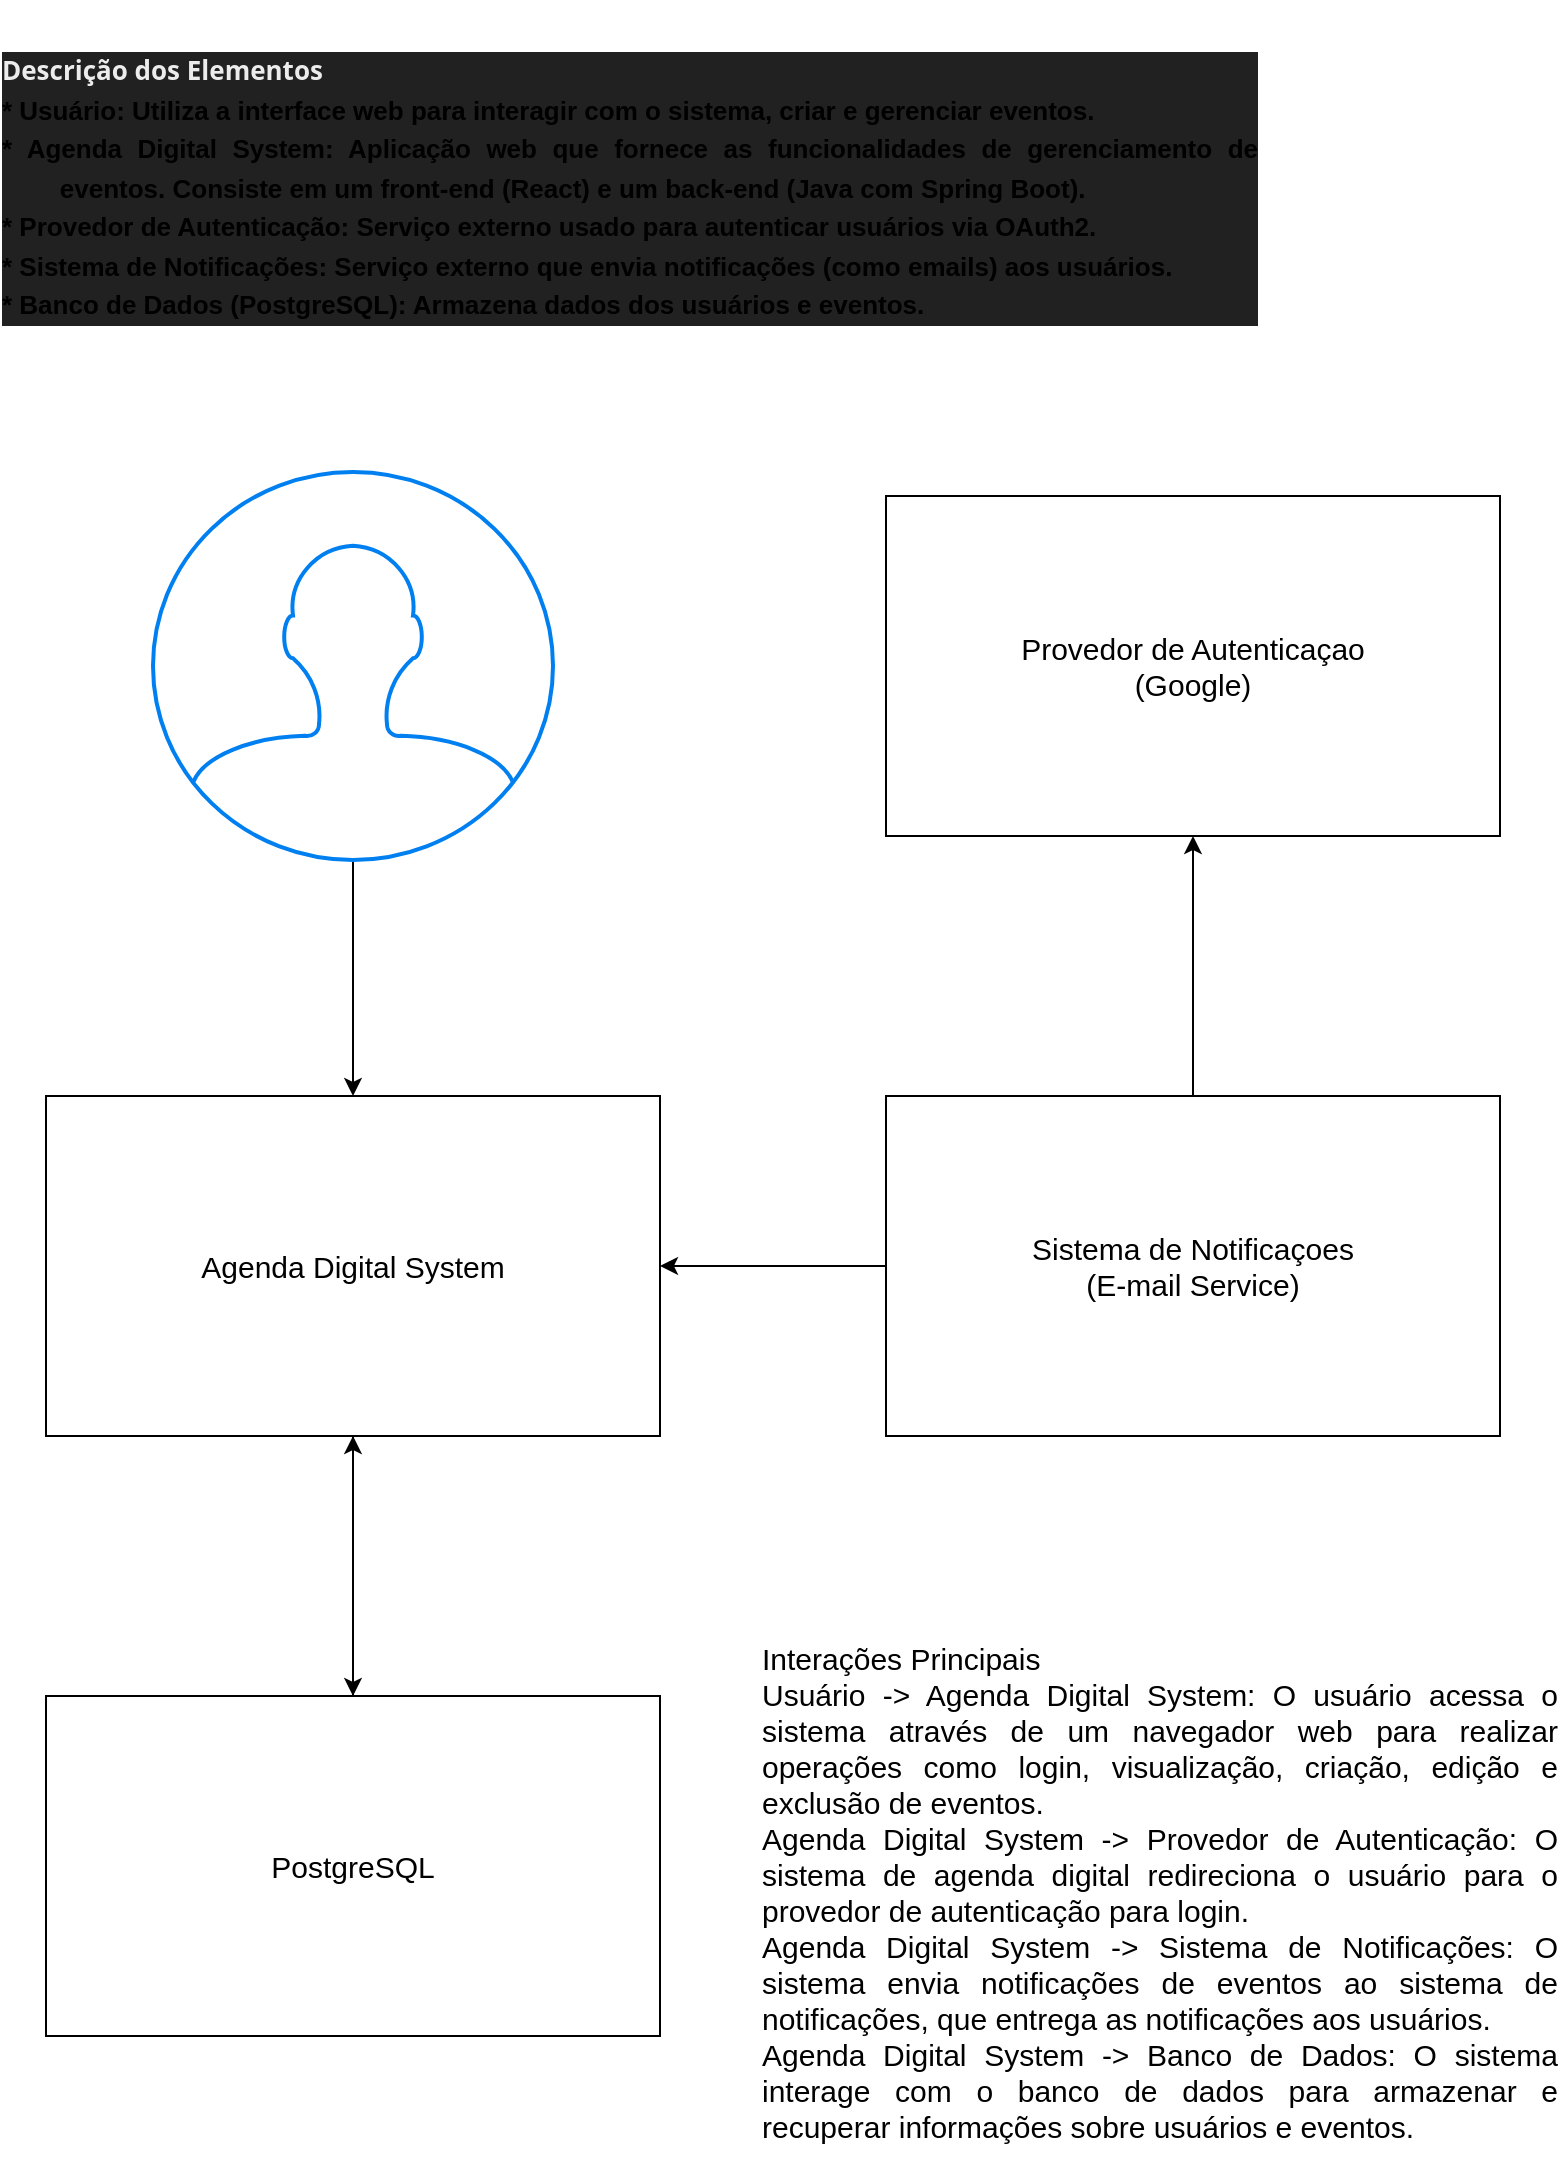 <mxfile version="24.4.0" type="device" pages="4">
  <diagram id="C5RBs43oDa-KdzZeNtuy" name="C 1">
    <mxGraphModel dx="990" dy="3860" grid="1" gridSize="10" guides="1" tooltips="1" connect="1" arrows="1" fold="1" page="1" pageScale="1" pageWidth="827" pageHeight="1169" math="0" shadow="0">
      <root>
        <mxCell id="WIyWlLk6GJQsqaUBKTNV-0" />
        <mxCell id="WIyWlLk6GJQsqaUBKTNV-1" parent="WIyWlLk6GJQsqaUBKTNV-0" />
        <mxCell id="oDfP1RyyDIt77YWQnxmi-7" style="edgeStyle=orthogonalEdgeStyle;rounded=0;orthogonalLoop=1;jettySize=auto;html=1;" edge="1" parent="WIyWlLk6GJQsqaUBKTNV-1" source="hPj-pynFYlD7j1zK2Ikd-0" target="oDfP1RyyDIt77YWQnxmi-5">
          <mxGeometry relative="1" as="geometry" />
        </mxCell>
        <mxCell id="hPj-pynFYlD7j1zK2Ikd-0" value="" style="html=1;verticalLabelPosition=bottom;align=center;labelBackgroundColor=#ffffff;verticalAlign=top;strokeWidth=2;strokeColor=#0080F0;shadow=0;dashed=0;shape=mxgraph.ios7.icons.user;" parent="WIyWlLk6GJQsqaUBKTNV-1" vertex="1">
          <mxGeometry x="96.5" y="275" width="200" height="194" as="geometry" />
        </mxCell>
        <mxCell id="hPj-pynFYlD7j1zK2Ikd-3" value="&lt;div style=&quot;text-align: justify; font-size: 15px;&quot;&gt;&lt;font style=&quot;font-size: 15px;&quot;&gt;Interações Principais&lt;/font&gt;&lt;/div&gt;&lt;div style=&quot;text-align: justify; font-size: 15px;&quot;&gt;&lt;font style=&quot;font-size: 15px;&quot;&gt;Usuário -&amp;gt; Agenda Digital System: O usuário acessa o sistema através de um navegador web para realizar operações como login, visualização, criação, edição e exclusão de eventos.&lt;/font&gt;&lt;/div&gt;&lt;div style=&quot;text-align: justify; font-size: 15px;&quot;&gt;&lt;font style=&quot;font-size: 15px;&quot;&gt;Agenda Digital System -&amp;gt; Provedor de Autenticação: O sistema de agenda digital redireciona o usuário para o provedor de autenticação para login.&lt;/font&gt;&lt;/div&gt;&lt;div style=&quot;text-align: justify; font-size: 15px;&quot;&gt;&lt;font style=&quot;font-size: 15px;&quot;&gt;Agenda Digital System -&amp;gt; Sistema de Notificações: O sistema envia notificações de eventos ao sistema de notificações, que entrega as notificações aos usuários.&lt;/font&gt;&lt;/div&gt;&lt;div style=&quot;text-align: justify; font-size: 15px;&quot;&gt;&lt;font style=&quot;font-size: 15px;&quot;&gt;Agenda Digital System -&amp;gt; Banco de Dados: O sistema interage com o banco de dados para armazenar e recuperar informações sobre usuários e eventos.&lt;/font&gt;&lt;/div&gt;" style="text;strokeColor=none;align=center;fillColor=none;html=1;verticalAlign=middle;whiteSpace=wrap;rounded=0;" parent="WIyWlLk6GJQsqaUBKTNV-1" vertex="1">
          <mxGeometry x="400" y="850" width="400" height="270" as="geometry" />
        </mxCell>
        <mxCell id="oDfP1RyyDIt77YWQnxmi-0" value="&lt;font style=&quot;font-size: 15px;&quot;&gt;Provedor de Autenticaçao&lt;/font&gt;&lt;div style=&quot;font-size: 15px;&quot;&gt;&lt;font style=&quot;font-size: 15px;&quot;&gt;(Google)&lt;/font&gt;&lt;/div&gt;" style="rounded=0;whiteSpace=wrap;html=1;" vertex="1" parent="WIyWlLk6GJQsqaUBKTNV-1">
          <mxGeometry x="463" y="287" width="307" height="170" as="geometry" />
        </mxCell>
        <mxCell id="oDfP1RyyDIt77YWQnxmi-8" style="edgeStyle=orthogonalEdgeStyle;rounded=0;orthogonalLoop=1;jettySize=auto;html=1;" edge="1" parent="WIyWlLk6GJQsqaUBKTNV-1" source="oDfP1RyyDIt77YWQnxmi-4" target="oDfP1RyyDIt77YWQnxmi-5">
          <mxGeometry relative="1" as="geometry" />
        </mxCell>
        <mxCell id="oDfP1RyyDIt77YWQnxmi-9" style="edgeStyle=orthogonalEdgeStyle;rounded=0;orthogonalLoop=1;jettySize=auto;html=1;" edge="1" parent="WIyWlLk6GJQsqaUBKTNV-1" source="oDfP1RyyDIt77YWQnxmi-4" target="oDfP1RyyDIt77YWQnxmi-0">
          <mxGeometry relative="1" as="geometry" />
        </mxCell>
        <mxCell id="oDfP1RyyDIt77YWQnxmi-4" value="&lt;span style=&quot;font-size: 15px;&quot;&gt;Sistema de Notificaçoes&lt;/span&gt;&lt;div&gt;&lt;span style=&quot;font-size: 15px;&quot;&gt;(E-mail Service)&lt;/span&gt;&lt;/div&gt;" style="rounded=0;whiteSpace=wrap;html=1;" vertex="1" parent="WIyWlLk6GJQsqaUBKTNV-1">
          <mxGeometry x="463" y="587" width="307" height="170" as="geometry" />
        </mxCell>
        <mxCell id="oDfP1RyyDIt77YWQnxmi-10" style="edgeStyle=orthogonalEdgeStyle;rounded=0;orthogonalLoop=1;jettySize=auto;html=1;entryX=0.5;entryY=0;entryDx=0;entryDy=0;" edge="1" parent="WIyWlLk6GJQsqaUBKTNV-1" source="oDfP1RyyDIt77YWQnxmi-5" target="oDfP1RyyDIt77YWQnxmi-6">
          <mxGeometry relative="1" as="geometry" />
        </mxCell>
        <mxCell id="oDfP1RyyDIt77YWQnxmi-5" value="&lt;span style=&quot;font-size: 15px;&quot;&gt;Agenda Digital System&lt;/span&gt;" style="rounded=0;whiteSpace=wrap;html=1;" vertex="1" parent="WIyWlLk6GJQsqaUBKTNV-1">
          <mxGeometry x="43" y="587" width="307" height="170" as="geometry" />
        </mxCell>
        <mxCell id="oDfP1RyyDIt77YWQnxmi-11" style="edgeStyle=orthogonalEdgeStyle;rounded=0;orthogonalLoop=1;jettySize=auto;html=1;entryX=0.5;entryY=1;entryDx=0;entryDy=0;" edge="1" parent="WIyWlLk6GJQsqaUBKTNV-1" source="oDfP1RyyDIt77YWQnxmi-6" target="oDfP1RyyDIt77YWQnxmi-5">
          <mxGeometry relative="1" as="geometry" />
        </mxCell>
        <mxCell id="oDfP1RyyDIt77YWQnxmi-6" value="&lt;span style=&quot;font-size: 15px;&quot;&gt;PostgreSQL&lt;/span&gt;" style="rounded=0;whiteSpace=wrap;html=1;" vertex="1" parent="WIyWlLk6GJQsqaUBKTNV-1">
          <mxGeometry x="43" y="887" width="307" height="170" as="geometry" />
        </mxCell>
        <mxCell id="oDfP1RyyDIt77YWQnxmi-12" value="&lt;h4 style=&quot;text-align: justify; border: 0px solid rgb(227, 227, 227); box-sizing: border-box; --tw-border-spacing-x: 0; --tw-border-spacing-y: 0; --tw-translate-x: 0; --tw-translate-y: 0; --tw-rotate: 0; --tw-skew-x: 0; --tw-skew-y: 0; --tw-scale-x: 1; --tw-scale-y: 1; --tw-pan-x: ; --tw-pan-y: ; --tw-pinch-zoom: ; --tw-scroll-snap-strictness: proximity; --tw-gradient-from-position: ; --tw-gradient-via-position: ; --tw-gradient-to-position: ; --tw-ordinal: ; --tw-slashed-zero: ; --tw-numeric-figure: ; --tw-numeric-spacing: ; --tw-numeric-fraction: ; --tw-ring-inset: ; --tw-ring-offset-width: 0px; --tw-ring-offset-color: #fff; --tw-ring-color: rgba(69,89,164,.5); --tw-ring-offset-shadow: 0 0 transparent; --tw-ring-shadow: 0 0 transparent; --tw-shadow: 0 0 transparent; --tw-shadow-colored: 0 0 transparent; --tw-blur: ; --tw-brightness: ; --tw-contrast: ; --tw-grayscale: ; --tw-hue-rotate: ; --tw-invert: ; --tw-saturate: ; --tw-sepia: ; --tw-drop-shadow: ; --tw-backdrop-blur: ; --tw-backdrop-brightness: ; --tw-backdrop-contrast: ; --tw-backdrop-grayscale: ; --tw-backdrop-hue-rotate: ; --tw-backdrop-invert: ; --tw-backdrop-opacity: ; --tw-backdrop-saturate: ; --tw-backdrop-sepia: ; --tw-contain-size: ; --tw-contain-layout: ; --tw-contain-paint: ; --tw-contain-style: ; margin: 1rem 0px 0.5rem; line-height: 1.5; background-color: rgb(33, 33, 33); font-size: 13px;&quot;&gt;&lt;font style=&quot;font-size: 13px;&quot; face=&quot;Söhne, ui-sans-serif, system-ui, -apple-system, Segoe UI, Roboto, Ubuntu, Cantarell, Noto Sans, sans-serif, Helvetica Neue, Arial, Apple Color Emoji, Segoe UI Emoji, Segoe UI Symbol, Noto Color Emoji&quot; color=&quot;#ececec&quot;&gt;&lt;span style=&quot;white-space-collapse: preserve;&quot;&gt;Descrição dos Elementos&lt;br/&gt;&lt;/span&gt;&lt;/font&gt;* Usuário: Utiliza a interface web para interagir com o sistema, criar e gerenciar eventos.&lt;br&gt;* Agenda Digital System: Aplicação web que fornece as funcionalidades de gerenciamento de &lt;span style=&quot;white-space: pre;&quot;&gt;&#x9;&lt;/span&gt;eventos. Consiste em um front-end (React) e um back-end (Java com Spring Boot).&lt;br&gt;* Provedor de Autenticação: Serviço externo usado para autenticar usuários via OAuth2.&lt;br&gt;* Sistema de Notificações: Serviço externo que envia notificações (como emails) aos usuários.&lt;br&gt;* Banco de Dados (PostgreSQL): Armazena dados dos usuários e eventos.&lt;/h4&gt;" style="text;html=1;align=center;verticalAlign=middle;whiteSpace=wrap;rounded=0;" vertex="1" parent="WIyWlLk6GJQsqaUBKTNV-1">
          <mxGeometry x="20" y="39" width="630" height="180" as="geometry" />
        </mxCell>
      </root>
    </mxGraphModel>
  </diagram>
  <diagram id="SmStT-8qDSVQY1CBa2cG" name="C 2">
    <mxGraphModel dx="1191" dy="2140" grid="1" gridSize="10" guides="1" tooltips="1" connect="1" arrows="1" fold="1" page="1" pageScale="1" pageWidth="827" pageHeight="1169" math="0" shadow="0">
      <root>
        <mxCell id="0" />
        <mxCell id="1" parent="0" />
        <mxCell id="hvo0ve9utSqkbFwQ-do3-2" value="Front end Application (React)" style="rounded=1;whiteSpace=wrap;html=1;" vertex="1" parent="1">
          <mxGeometry x="279" y="1195" width="501" height="225" as="geometry" />
        </mxCell>
        <mxCell id="hvo0ve9utSqkbFwQ-do3-5" value="Banco de Dados&lt;br&gt;(PostgreSQL)" style="shape=datastore;whiteSpace=wrap;html=1;" vertex="1" parent="1">
          <mxGeometry x="451" y="1776" width="339" height="194" as="geometry" />
        </mxCell>
        <mxCell id="hvo0ve9utSqkbFwQ-do3-1" value="" style="html=1;verticalLabelPosition=bottom;align=center;labelBackgroundColor=#ffffff;verticalAlign=top;strokeWidth=2;strokeColor=#0080F0;shadow=0;dashed=0;shape=mxgraph.ios7.icons.user;" vertex="1" parent="1">
          <mxGeometry x="55" y="1205" width="90" height="90" as="geometry" />
        </mxCell>
        <mxCell id="hvo0ve9utSqkbFwQ-do3-7" value="Provedor &#xa;de &#xa;Autenticaçao&#xa;(OAuth)&#xa;&#xa;(GOOGLE)" style="rounded=1;arcSize=10;dashed=1;strokeColor=#ff0000;fillColor=none;gradientColor=none;dashPattern=8 4;strokeWidth=2;" vertex="1" parent="1">
          <mxGeometry x="310" y="1800" width="110" height="150" as="geometry" />
        </mxCell>
        <mxCell id="hvo0ve9utSqkbFwQ-do3-4" value="" style="image;aspect=fixed;html=1;points=[];align=center;fontSize=12;image=img/lib/azure2/databases/Azure_Database_PostgreSQL_Server.svg;" vertex="1" parent="1">
          <mxGeometry x="603" y="1846" width="33" height="44" as="geometry" />
        </mxCell>
        <mxCell id="hvo0ve9utSqkbFwQ-do3-8" value="Sistema de Notificaçao" style="rounded=1;whiteSpace=wrap;html=1;" vertex="1" parent="1">
          <mxGeometry x="501" y="2010" width="259" height="190" as="geometry" />
        </mxCell>
        <mxCell id="hvo0ve9utSqkbFwQ-do3-11" value="Interface do Usuario" style="rounded=1;whiteSpace=wrap;html=1;" vertex="1" parent="1">
          <mxGeometry x="350" y="1230" width="130" height="40" as="geometry" />
        </mxCell>
        <mxCell id="hvo0ve9utSqkbFwQ-do3-12" value="Autenticaçao" style="rounded=1;whiteSpace=wrap;html=1;" vertex="1" parent="1">
          <mxGeometry x="540" y="1220" width="210" height="60" as="geometry" />
        </mxCell>
        <mxCell id="hvo0ve9utSqkbFwQ-do3-13" value="Gerenciamento&amp;nbsp;&lt;div&gt;de Eventos&lt;/div&gt;" style="rounded=1;whiteSpace=wrap;html=1;" vertex="1" parent="1">
          <mxGeometry x="311" y="1336" width="189" height="60" as="geometry" />
        </mxCell>
        <mxCell id="hvo0ve9utSqkbFwQ-do3-16" value="Back end Application (React)" style="rounded=1;whiteSpace=wrap;html=1;" vertex="1" parent="1">
          <mxGeometry x="279" y="1455" width="510" height="265" as="geometry" />
        </mxCell>
        <mxCell id="hvo0ve9utSqkbFwQ-do3-14" value="Comunicaçao com o Back-End" style="rounded=1;whiteSpace=wrap;html=1;" vertex="1" parent="1">
          <mxGeometry x="540" y="1333" width="210" height="60" as="geometry" />
        </mxCell>
        <mxCell id="hvo0ve9utSqkbFwQ-do3-17" value="Controladores REST" style="rounded=1;whiteSpace=wrap;html=1;" vertex="1" parent="1">
          <mxGeometry x="310" y="1480" width="190" height="60" as="geometry" />
        </mxCell>
        <mxCell id="hvo0ve9utSqkbFwQ-do3-18" value="Serviços" style="rounded=1;whiteSpace=wrap;html=1;" vertex="1" parent="1">
          <mxGeometry x="650" y="1557.5" width="100" height="60" as="geometry" />
        </mxCell>
        <mxCell id="hvo0ve9utSqkbFwQ-do3-19" value="Repositorios" style="rounded=1;whiteSpace=wrap;html=1;" vertex="1" parent="1">
          <mxGeometry x="311" y="1557.5" width="100" height="60" as="geometry" />
        </mxCell>
        <mxCell id="hvo0ve9utSqkbFwQ-do3-20" value="Segurança (JWT, OAuth)" style="rounded=1;whiteSpace=wrap;html=1;" vertex="1" parent="1">
          <mxGeometry x="540" y="1480" width="210" height="60" as="geometry" />
        </mxCell>
        <mxCell id="hvo0ve9utSqkbFwQ-do3-21" value="Interaçao com DB" style="rounded=1;whiteSpace=wrap;html=1;" vertex="1" parent="1">
          <mxGeometry x="310" y="1633" width="190" height="60" as="geometry" />
        </mxCell>
        <mxCell id="hvo0ve9utSqkbFwQ-do3-22" value="Comunicaçao com &lt;br&gt;Servidores Externos" style="rounded=1;whiteSpace=wrap;html=1;" vertex="1" parent="1">
          <mxGeometry x="560" y="1633" width="190" height="60" as="geometry" />
        </mxCell>
        <mxCell id="hvo0ve9utSqkbFwQ-do3-23" value="Armazenamento de dados do usuario" style="rounded=1;whiteSpace=wrap;html=1;" vertex="1" parent="1">
          <mxGeometry x="461" y="1867.5" width="100" height="60" as="geometry" />
        </mxCell>
        <mxCell id="hvo0ve9utSqkbFwQ-do3-24" value="Armazenamento de eventos" style="rounded=1;whiteSpace=wrap;html=1;" vertex="1" parent="1">
          <mxGeometry x="681" y="1867.5" width="100" height="60" as="geometry" />
        </mxCell>
        <mxCell id="hvo0ve9utSqkbFwQ-do3-26" value="" style="sketch=0;points=[[0,0,0],[0.25,0,0],[0.5,0,0],[0.75,0,0],[1,0,0],[0,1,0],[0.25,1,0],[0.5,1,0],[0.75,1,0],[1,1,0],[0,0.25,0],[0,0.5,0],[0,0.75,0],[1,0.25,0],[1,0.5,0],[1,0.75,0]];outlineConnect=0;fontColor=#232F3E;gradientColor=#4D72F3;gradientDirection=north;fillColor=#3334B9;strokeColor=#ffffff;dashed=0;verticalLabelPosition=bottom;verticalAlign=top;align=center;html=1;fontSize=12;fontStyle=0;aspect=fixed;shape=mxgraph.aws4.resourceIcon;resIcon=mxgraph.aws4.simple_email_service;" vertex="1" parent="1">
          <mxGeometry x="514" y="2018" width="50" height="50" as="geometry" />
        </mxCell>
        <mxCell id="hvo0ve9utSqkbFwQ-do3-27" value="Serviço de envio de e-mails" style="rounded=1;whiteSpace=wrap;html=1;" vertex="1" parent="1">
          <mxGeometry x="530" y="2117.5" width="208" height="60" as="geometry" />
        </mxCell>
        <mxCell id="hvo0ve9utSqkbFwQ-do3-40" value="&lt;h1 style=&quot;margin-top: 0px;&quot;&gt;&lt;span style=&quot;font-size: 12px; font-weight: 400; text-align: justify; text-wrap: nowrap;&quot;&gt;Descrição dos Contêineres&lt;/span&gt;&lt;br&gt;&lt;/h1&gt;&lt;div style=&quot;text-wrap: nowrap; text-align: justify;&quot;&gt;&lt;br&gt;&lt;/div&gt;&lt;div style=&quot;text-wrap: nowrap; text-align: justify;&quot;&gt;Usuário (Navegador):&lt;/div&gt;&lt;div style=&quot;text-wrap: nowrap; text-align: justify;&quot;&gt;&lt;br&gt;&lt;/div&gt;&lt;div style=&quot;text-wrap: nowrap; text-align: justify;&quot;&gt;Interface com a qual o usuário interage.&lt;/div&gt;&lt;div style=&quot;text-wrap: nowrap; text-align: justify;&quot;&gt;Envia requisições HTTP para o front-end.&lt;/div&gt;&lt;div style=&quot;text-wrap: nowrap; text-align: justify;&quot;&gt;Front-end Application (React):&lt;/div&gt;&lt;div style=&quot;text-wrap: nowrap; text-align: justify;&quot;&gt;&lt;br&gt;&lt;/div&gt;&lt;div style=&quot;text-wrap: nowrap; text-align: justify;&quot;&gt;Responsável pela interface de usuário.&lt;/div&gt;&lt;div style=&quot;text-wrap: nowrap; text-align: justify;&quot;&gt;Realiza autenticação e autorização do usuário.&lt;/div&gt;&lt;div style=&quot;text-wrap: nowrap; text-align: justify;&quot;&gt;Permite ao usuário gerenciar eventos (criar,&amp;nbsp;&lt;/div&gt;&lt;div style=&quot;text-wrap: nowrap; text-align: justify;&quot;&gt;editar, visualizar, excluir).&lt;/div&gt;&lt;div style=&quot;text-wrap: nowrap; text-align: justify;&quot;&gt;Comunica-se com o back-end através de&amp;nbsp;&lt;/div&gt;&lt;div style=&quot;text-wrap: nowrap; text-align: justify;&quot;&gt;requisições HTTP (REST API).&lt;/div&gt;&lt;div style=&quot;text-wrap: nowrap; text-align: justify;&quot;&gt;Back-end Application (Spring Boot):&lt;/div&gt;&lt;div style=&quot;text-wrap: nowrap; text-align: justify;&quot;&gt;&lt;br&gt;&lt;/div&gt;&lt;div style=&quot;text-wrap: nowrap; text-align: justify;&quot;&gt;Controladores REST que recebem as&amp;nbsp;&lt;/div&gt;&lt;div style=&quot;text-wrap: nowrap; text-align: justify;&quot;&gt;requisições HTTP do front-end.&lt;/div&gt;&lt;div style=&quot;text-wrap: nowrap; text-align: justify;&quot;&gt;Serviços que contêm a lógica de negócios.&lt;/div&gt;&lt;div style=&quot;text-wrap: nowrap; text-align: justify;&quot;&gt;Repositórios que interagem com o banco de&amp;nbsp;&lt;/div&gt;&lt;div style=&quot;text-wrap: nowrap; text-align: justify;&quot;&gt;dados.&lt;/div&gt;&lt;div style=&quot;text-wrap: nowrap; text-align: justify;&quot;&gt;Módulo de segurança que implementa JWT&amp;nbsp;&lt;/div&gt;&lt;div style=&quot;text-wrap: nowrap; text-align: justify;&quot;&gt;para autenticação e autorização.&lt;/div&gt;&lt;div style=&quot;text-wrap: nowrap; text-align: justify;&quot;&gt;Comunica-se com serviços externos para&amp;nbsp;&lt;/div&gt;&lt;div style=&quot;text-wrap: nowrap; text-align: justify;&quot;&gt;autenticação e notificações.&lt;/div&gt;&lt;div style=&quot;text-wrap: nowrap; text-align: justify;&quot;&gt;Banco de Dados (PostgreSQL):&lt;/div&gt;&lt;div style=&quot;text-wrap: nowrap; text-align: justify;&quot;&gt;&lt;br&gt;&lt;/div&gt;&lt;div style=&quot;text-wrap: nowrap; text-align: justify;&quot;&gt;Armazena dados persistentes, como&amp;nbsp;&lt;/div&gt;&lt;div style=&quot;text-wrap: nowrap; text-align: justify;&quot;&gt;informações dos usuários e eventos.&lt;/div&gt;&lt;div style=&quot;text-wrap: nowrap; text-align: justify;&quot;&gt;Interage com o back-end para operações&amp;nbsp;&lt;/div&gt;&lt;div style=&quot;text-wrap: nowrap; text-align: justify;&quot;&gt;de CRUD.&lt;/div&gt;&lt;div style=&quot;text-wrap: nowrap; text-align: justify;&quot;&gt;Provedores de Autenticação (OAuth):&lt;/div&gt;&lt;div style=&quot;text-wrap: nowrap; text-align: justify;&quot;&gt;&lt;br&gt;&lt;/div&gt;&lt;div style=&quot;text-wrap: nowrap; text-align: justify;&quot;&gt;Serviços externos como Google e Facebook.&lt;/div&gt;&lt;div style=&quot;text-wrap: nowrap; text-align: justify;&quot;&gt;Autentica usuários e retorna tokens de acesso.&lt;/div&gt;&lt;div style=&quot;text-wrap: nowrap; text-align: justify;&quot;&gt;Sistema de Notificações:&lt;/div&gt;&lt;div style=&quot;text-wrap: nowrap; text-align: justify;&quot;&gt;&lt;br&gt;&lt;/div&gt;&lt;div style=&quot;text-wrap: nowrap; text-align: justify;&quot;&gt;Serviço externo responsável por enviar&amp;nbsp;&lt;/div&gt;&lt;div style=&quot;text-wrap: nowrap; text-align: justify;&quot;&gt;notificações (como emails) para os usuários.&lt;/div&gt;&lt;div style=&quot;text-wrap: nowrap; text-align: justify;&quot;&gt;Comunica-se com o back-end para enviar&amp;nbsp;&lt;/div&gt;&lt;div style=&quot;text-wrap: nowrap; text-align: justify;&quot;&gt;notificações baseadas em eventos do usuário.&lt;/div&gt;" style="text;html=1;whiteSpace=wrap;overflow=hidden;rounded=0;" vertex="1" parent="1">
          <mxGeometry x="10" y="1310" width="260" height="640" as="geometry" />
        </mxCell>
        <mxCell id="hvo0ve9utSqkbFwQ-do3-41" value="&lt;h1 style=&quot;margin-top: 0px;&quot;&gt;&lt;span style=&quot;font-size: 12px; font-weight: 400;&quot;&gt;Interações Principais&lt;/span&gt;&lt;br&gt;&lt;/h1&gt;&lt;p&gt;&lt;span style=&quot;background-color: initial;&quot;&gt;Usuário -&amp;gt; Front-end Application: O usuário interage com a aplicação através do navegador.&lt;/span&gt;&lt;br&gt;&lt;/p&gt;&lt;p&gt;Front-end Application -&amp;gt; Back-end Application: O front-end envia requisições para o back-end para operações como login, gerenciamento de eventos, etc.&lt;/p&gt;&lt;p&gt;Back-end Application -&amp;gt; Banco de Dados: O back-end executa operações de leitura/escrita no banco de dados.&lt;/p&gt;&lt;p&gt;Back-end Application -&amp;gt; Provedores de Autenticação: Para autenticar o usuário, o back-end interage com os provedores de autenticação.&lt;/p&gt;&lt;p&gt;Back-end Application -&amp;gt; Sistema de Notificações: Para enviar notificações aos usuários, o back-end comunica-se com o sistema de notificações.&lt;/p&gt;&lt;p&gt;Esse diagrama de contêiner detalha como os diferentes componentes do sistema se comunicam e interagem, fornecendo uma visão clara da arquitetura geral da aplicação de agenda digital.&lt;/p&gt;" style="text;html=1;whiteSpace=wrap;overflow=hidden;rounded=0;" vertex="1" parent="1">
          <mxGeometry x="10" y="2000" width="460" height="320" as="geometry" />
        </mxCell>
      </root>
    </mxGraphModel>
  </diagram>
  <diagram id="o9196z74sJfMk5_G0APS" name="C 3">
    <mxGraphModel dx="1390" dy="3860" grid="1" gridSize="10" guides="1" tooltips="1" connect="1" arrows="1" fold="1" page="1" pageScale="1" pageWidth="827" pageHeight="1169" math="0" shadow="0">
      <root>
        <mxCell id="0" />
        <mxCell id="1" parent="0" />
        <mxCell id="X2xK6Zjy_WcY5lJOQyy9-46" value="Back-end Application (Spring Boot)" style="rounded=1;whiteSpace=wrap;html=1;arcSize=4;" vertex="1" parent="1">
          <mxGeometry width="820" height="1160" as="geometry" />
        </mxCell>
        <mxCell id="X2xK6Zjy_WcY5lJOQyy9-3" value="Controllers" style="rounded=1;whiteSpace=wrap;html=1;" vertex="1" parent="1">
          <mxGeometry x="270" y="20" width="250" height="160" as="geometry" />
        </mxCell>
        <mxCell id="X2xK6Zjy_WcY5lJOQyy9-4" value="AuthController" style="rounded=1;whiteSpace=wrap;html=1;" vertex="1" parent="1">
          <mxGeometry x="290" y="40" width="90" height="40" as="geometry" />
        </mxCell>
        <mxCell id="X2xK6Zjy_WcY5lJOQyy9-5" value="EventController" style="rounded=1;whiteSpace=wrap;html=1;" vertex="1" parent="1">
          <mxGeometry x="400" y="40" width="100" height="40" as="geometry" />
        </mxCell>
        <mxCell id="X2xK6Zjy_WcY5lJOQyy9-6" value="User&lt;span style=&quot;background-color: initial;&quot;&gt;Controller&lt;/span&gt;" style="rounded=1;whiteSpace=wrap;html=1;" vertex="1" parent="1">
          <mxGeometry x="350" y="120" width="90" height="40" as="geometry" />
        </mxCell>
        <mxCell id="X2xK6Zjy_WcY5lJOQyy9-7" value="Services" style="rounded=1;whiteSpace=wrap;html=1;" vertex="1" parent="1">
          <mxGeometry x="560" y="20" width="250" height="160" as="geometry" />
        </mxCell>
        <mxCell id="X2xK6Zjy_WcY5lJOQyy9-8" value="AuthService" style="rounded=1;whiteSpace=wrap;html=1;" vertex="1" parent="1">
          <mxGeometry x="580" y="40" width="90" height="40" as="geometry" />
        </mxCell>
        <mxCell id="X2xK6Zjy_WcY5lJOQyy9-9" value="EventService" style="rounded=1;whiteSpace=wrap;html=1;" vertex="1" parent="1">
          <mxGeometry x="690" y="40" width="100" height="40" as="geometry" />
        </mxCell>
        <mxCell id="X2xK6Zjy_WcY5lJOQyy9-10" value="UserService" style="rounded=1;whiteSpace=wrap;html=1;" vertex="1" parent="1">
          <mxGeometry x="640" y="120" width="90" height="40" as="geometry" />
        </mxCell>
        <mxCell id="X2xK6Zjy_WcY5lJOQyy9-11" value="Repositories" style="rounded=1;whiteSpace=wrap;html=1;" vertex="1" parent="1">
          <mxGeometry x="360" y="202" width="150" height="160" as="geometry" />
        </mxCell>
        <mxCell id="X2xK6Zjy_WcY5lJOQyy9-13" value="EventRepository" style="rounded=1;whiteSpace=wrap;html=1;" vertex="1" parent="1">
          <mxGeometry x="385" y="222" width="100" height="40" as="geometry" />
        </mxCell>
        <mxCell id="X2xK6Zjy_WcY5lJOQyy9-14" value="UserRepository" style="rounded=1;whiteSpace=wrap;html=1;" vertex="1" parent="1">
          <mxGeometry x="390" y="302" width="90" height="40" as="geometry" />
        </mxCell>
        <mxCell id="X2xK6Zjy_WcY5lJOQyy9-15" value="|" style="rounded=1;whiteSpace=wrap;html=1;" vertex="1" parent="1">
          <mxGeometry x="560" y="211" width="250" height="269" as="geometry" />
        </mxCell>
        <mxCell id="X2xK6Zjy_WcY5lJOQyy9-16" value="JwtAuthenticationEntryPoint" style="rounded=1;whiteSpace=wrap;html=1;" vertex="1" parent="1">
          <mxGeometry x="600" y="231" width="170" height="41" as="geometry" />
        </mxCell>
        <mxCell id="X2xK6Zjy_WcY5lJOQyy9-19" value="JwtRequestFilter" style="rounded=1;whiteSpace=wrap;html=1;" vertex="1" parent="1">
          <mxGeometry x="600" y="290" width="170" height="41" as="geometry" />
        </mxCell>
        <mxCell id="X2xK6Zjy_WcY5lJOQyy9-20" value="JwtTokenUtil" style="rounded=1;whiteSpace=wrap;html=1;" vertex="1" parent="1">
          <mxGeometry x="600" y="361" width="170" height="41" as="geometry" />
        </mxCell>
        <mxCell id="X2xK6Zjy_WcY5lJOQyy9-21" value="WebSecurityConfig" style="rounded=1;whiteSpace=wrap;html=1;" vertex="1" parent="1">
          <mxGeometry x="600" y="421" width="170" height="41" as="geometry" />
        </mxCell>
        <mxCell id="X2xK6Zjy_WcY5lJOQyy9-22" value="Config" style="rounded=1;whiteSpace=wrap;html=1;" vertex="1" parent="1">
          <mxGeometry x="365" y="400" width="150" height="80" as="geometry" />
        </mxCell>
        <mxCell id="X2xK6Zjy_WcY5lJOQyy9-23" value="DatabaseConfig" style="rounded=1;whiteSpace=wrap;html=1;" vertex="1" parent="1">
          <mxGeometry x="390" y="420" width="100" height="40" as="geometry" />
        </mxCell>
        <mxCell id="X2xK6Zjy_WcY5lJOQyy9-24" value="Exception" style="rounded=1;whiteSpace=wrap;html=1;" vertex="1" parent="1">
          <mxGeometry x="620" y="512" width="150" height="160" as="geometry" />
        </mxCell>
        <mxCell id="X2xK6Zjy_WcY5lJOQyy9-25" value="CustomException" style="rounded=1;whiteSpace=wrap;html=1;" vertex="1" parent="1">
          <mxGeometry x="645" y="532" width="100" height="40" as="geometry" />
        </mxCell>
        <mxCell id="X2xK6Zjy_WcY5lJOQyy9-26" value="GlobalExceptionHndler" style="rounded=1;whiteSpace=wrap;html=1;" vertex="1" parent="1">
          <mxGeometry x="630" y="612" width="130" height="40" as="geometry" />
        </mxCell>
        <mxCell id="X2xK6Zjy_WcY5lJOQyy9-27" value="DTO" style="rounded=1;whiteSpace=wrap;html=1;" vertex="1" parent="1">
          <mxGeometry x="370" y="587" width="150" height="160" as="geometry" />
        </mxCell>
        <mxCell id="X2xK6Zjy_WcY5lJOQyy9-28" value="EventDTO" style="rounded=1;whiteSpace=wrap;html=1;" vertex="1" parent="1">
          <mxGeometry x="395" y="607" width="100" height="40" as="geometry" />
        </mxCell>
        <mxCell id="X2xK6Zjy_WcY5lJOQyy9-29" value="UserDTO" style="rounded=1;whiteSpace=wrap;html=1;" vertex="1" parent="1">
          <mxGeometry x="380" y="687" width="130" height="40" as="geometry" />
        </mxCell>
        <mxCell id="X2xK6Zjy_WcY5lJOQyy9-30" value="Utilities" style="rounded=1;whiteSpace=wrap;html=1;" vertex="1" parent="1">
          <mxGeometry x="620" y="717" width="143.44" height="153" as="geometry" />
        </mxCell>
        <mxCell id="X2xK6Zjy_WcY5lJOQyy9-31" value="EmailService" style="rounded=1;whiteSpace=wrap;html=1;" vertex="1" parent="1">
          <mxGeometry x="645" y="737" width="100" height="40" as="geometry" />
        </mxCell>
        <mxCell id="X2xK6Zjy_WcY5lJOQyy9-48" value="&lt;p&gt;Descrição dos Componentes&lt;/p&gt;&lt;h1 style=&quot;margin-top: 0px;&quot;&gt;&lt;span style=&quot;background-color: initial; font-weight: normal; font-size: 12px;&quot;&gt;* Controllers&lt;/span&gt;&lt;br&gt;&lt;/h1&gt;&lt;p&gt;&lt;span style=&quot;background-color: initial;&quot;&gt;- AuthController: Gerencia as requisições&lt;br&gt;&amp;nbsp;de autenticação (login, registro).&lt;/span&gt;&lt;br&gt;&lt;/p&gt;&lt;p&gt;- EventController: Gerencia as requisições &lt;br&gt;relacionadas a eventos (criação, edição,&lt;br&gt;&amp;nbsp;visualização, exclusão).&lt;/p&gt;&lt;p&gt;- UserController: Gerencia as requisições &lt;br&gt;relacionadas aos usuários (perfil do usuário, atualizações).&lt;/p&gt;&lt;p&gt;&lt;span style=&quot;background-color: initial;&quot;&gt;* Services&lt;/span&gt;&lt;/p&gt;&lt;p&gt;&lt;span style=&quot;background-color: initial;&quot;&gt;- AuthService: Contém a lógica de negócios &lt;br&gt;para autenticação e autorização.&lt;/span&gt;&lt;br&gt;&lt;/p&gt;&lt;p&gt;- EventService: Contém a lógica de negócios &lt;br&gt;para gerenciamento de eventos.&lt;/p&gt;&lt;p&gt;- UserService: Contém a lógica de negócios &lt;br&gt;para gerenciamento de usuários.&lt;/p&gt;&lt;p&gt;&lt;span style=&quot;background-color: initial;&quot;&gt;* Repositories&lt;/span&gt;&lt;br&gt;&lt;/p&gt;&lt;p&gt;&lt;span style=&quot;background-color: initial;&quot;&gt;- EventRepository: Interface que estende JpaRepository &lt;br&gt;para operações CRUD relacionadas a eventos.&lt;/span&gt;&lt;br&gt;&lt;/p&gt;&lt;p&gt;- UserRepository: Interface que estende JpaRepository &lt;br&gt;para operações CRUD relacionadas a usuários.&lt;/p&gt;&lt;p&gt;&lt;span style=&quot;background-color: initial;&quot;&gt;* Security&lt;/span&gt;&lt;br&gt;&lt;/p&gt;&lt;p&gt;&lt;span style=&quot;background-color: initial;&quot;&gt;- JwtAuthenticationEntryPoint: Lida com &lt;br&gt;erros de autenticação.&lt;/span&gt;&lt;br&gt;&lt;/p&gt;&lt;p&gt;- JwtRequestFilter: Filtra requisições HTTP para&lt;br&gt;verificar tokens JWT.&lt;/p&gt;&lt;p&gt;- JwtTokenUtil: Utilitário para gerar e validar tokens JWT.&lt;/p&gt;&lt;p&gt;- WebSecurityConfig: Configurações de segurança &lt;br&gt;para a aplicação Spring.&lt;/p&gt;&lt;p&gt;&lt;span style=&quot;background-color: initial;&quot;&gt;* Config&lt;/span&gt;&lt;br&gt;&lt;/p&gt;&lt;p&gt;&lt;span style=&quot;background-color: initial;&quot;&gt;-DatabaseConfig: Configurações específicas para &lt;br&gt;a conexão com o banco de dados.&lt;/span&gt;&lt;br&gt;&lt;/p&gt;&lt;p&gt;&lt;span style=&quot;background-color: initial;&quot;&gt;* Exception&lt;/span&gt;&lt;br&gt;&lt;/p&gt;&lt;p&gt;&lt;span style=&quot;background-color: initial;&quot;&gt;-CustomException: Exceções personalizadas para &lt;br&gt;a aplicação.&lt;/span&gt;&lt;br&gt;&lt;/p&gt;&lt;p&gt;- GlobalExceptionHandler: Lida com exceções globais &lt;br&gt;e fornece respostas apropriadas.&lt;/p&gt;&lt;p&gt;&lt;span style=&quot;background-color: initial;&quot;&gt;* DTO (Data Transfer Object)&lt;/span&gt;&lt;br&gt;&lt;/p&gt;&lt;p&gt;&lt;span style=&quot;background-color: initial;&quot;&gt;- EventDTO: Objeto de transferência de dados para eventos.&lt;/span&gt;&lt;br&gt;&lt;/p&gt;&lt;p&gt;- UserDTO: Objeto de transferência de dados para usuários.&lt;/p&gt;&lt;p&gt;* Utilities&lt;/p&gt;&lt;p&gt;&lt;span style=&quot;background-color: initial;&quot;&gt;- EmailService: Serviço para enviar emails (por exemplo, notificações).&lt;/span&gt;&lt;br&gt;&lt;/p&gt;" style="text;html=1;whiteSpace=wrap;overflow=hidden;rounded=0;" vertex="1" parent="1">
          <mxGeometry x="10" y="10" width="290" height="1070" as="geometry" />
        </mxCell>
        <mxCell id="X2xK6Zjy_WcY5lJOQyy9-50" value="&lt;h1 style=&quot;margin-top: 0px;&quot;&gt;&lt;span style=&quot;background-color: initial; font-size: 12px; font-weight: normal;&quot;&gt;Interações Principais entre Componentes&lt;/span&gt;&lt;br&gt;&lt;/h1&gt;&lt;p&gt;AuthController -&amp;gt; AuthService: Para autenticação &lt;br&gt;e autorização do usuário.&lt;/p&gt;&lt;p&gt;EventController -&amp;gt; EventService: Para gerenciar &lt;br&gt;eventos (criar, editar, visualizar, excluir).&lt;/p&gt;&lt;p&gt;UserController -&amp;gt; UserService: Para gerenciar informações do usuário (perfil, atualizações).&lt;/p&gt;&lt;p&gt;AuthService -&amp;gt; UserRepository: Para verificar e salvar dados do usuário durante a autenticação.&lt;/p&gt;&lt;p&gt;EventService -&amp;gt; EventRepository: Para operações CRUD de eventos.&lt;/p&gt;&lt;p&gt;UserService -&amp;gt; UserRepository: Para operações CRUD de usuários.&lt;/p&gt;&lt;p&gt;JwtRequestFilter -&amp;gt; JwtTokenUtil: Para validar tokens JWT em requisições HTTP.&lt;/p&gt;&lt;p&gt;Back-end Application -&amp;gt; DatabaseConfig: Para configurar e conectar ao banco de dados.&lt;/p&gt;&lt;p&gt;Back-end Application -&amp;gt; GlobalExceptionHandler: Para lidar com exceções de forma centralizada.&lt;/p&gt;&lt;p&gt;Back-end Application -&amp;gt; EmailService: Para enviar notificações por email.&lt;/p&gt;" style="text;html=1;whiteSpace=wrap;overflow=hidden;rounded=0;" vertex="1" parent="1">
          <mxGeometry x="350" y="750" width="460" height="410" as="geometry" />
        </mxCell>
      </root>
    </mxGraphModel>
  </diagram>
  <diagram id="33FPBmbiQN-FgKLXxkFy" name="C 4">
    <mxGraphModel dx="981" dy="2725" grid="1" gridSize="10" guides="1" tooltips="1" connect="1" arrows="1" fold="1" page="1" pageScale="1" pageWidth="827" pageHeight="1169" math="0" shadow="0">
      <root>
        <mxCell id="0" />
        <mxCell id="1" parent="0" />
      </root>
    </mxGraphModel>
  </diagram>
</mxfile>
